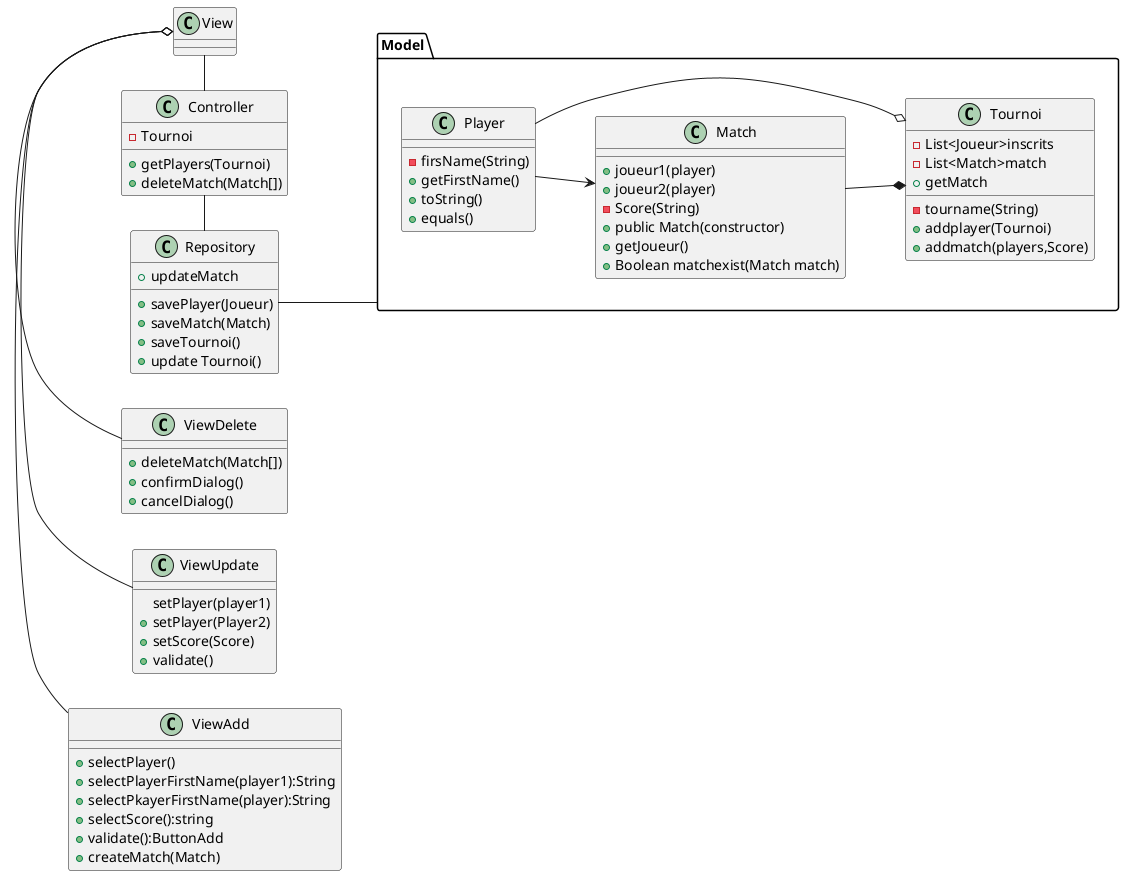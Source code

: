 @startuml 
left to right direction

class ViewAdd{
    +selectPlayer()
     +selectPlayerFirstName(player1):String
     +selectPkayerFirstName(player):String 
     +selectScore():string
     +validate():ButtonAdd
     +createMatch(Match)


}
class ViewDelete{
+deleteMatch(Match[])
+confirmDialog()
+cancelDialog()
}
class ViewUpdate{
setPlayer(player1)
+setPlayer(Player2)
+setScore(Score)
+validate()
}
class View{

}
class Controller{
-Tournoi
+getPlayers(Tournoi)
+deleteMatch(Match[])
}
class Repository{
+savePlayer(Joueur)
+saveMatch(Match)
+saveTournoi()
+update Tournoi()
+updateMatch

}
package Model{


class Player{
-firsName(String)
+getFirstName()
+toString()
+equals()
}
class Match{
    +joueur1(player)
    +joueur2(player)
    -Score(String)
    +public Match(constructor)
    +getJoueur()
    +Boolean matchexist(Match match)
}
class Tournoi{
    -tourname(String)
    -List<Joueur>inscrits
    -List<Match>match
    +addplayer(Tournoi)
    +addmatch(players,Score)
    +getMatch

}
}
ViewAdd -l-o View
ViewUpdate -l-o View
ViewDelete -l-o View
View-r-Controller
Controller -r- Repository
Repository --Model
Player --o Tournoi 
Player --> Match 
Match --* Tournoi
@enduml
